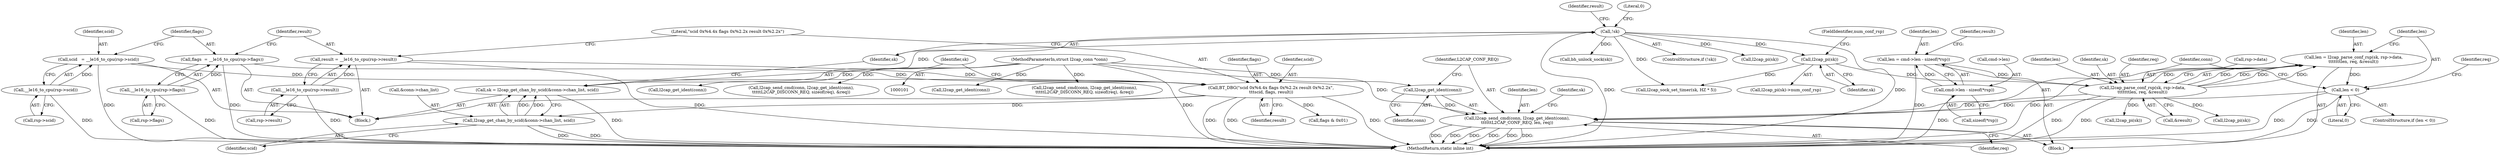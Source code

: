 digraph "0_linux_f2fcfcd670257236ebf2088bbdf26f6a8ef459fe_1@API" {
"1000225" [label="(Call,l2cap_send_cmd(conn, l2cap_get_ident(conn),\n\t\t\t\t\t\tL2CAP_CONF_REQ, len, req))"];
"1000227" [label="(Call,l2cap_get_ident(conn))"];
"1000102" [label="(MethodParameterIn,struct l2cap_conn *conn)"];
"1000192" [label="(Call,len < 0)"];
"1000180" [label="(Call,len = l2cap_parse_conf_rsp(sk, rsp->data,\n\t\t\t\t\t\t\tlen, req, &result))"];
"1000182" [label="(Call,l2cap_parse_conf_rsp(sk, rsp->data,\n\t\t\t\t\t\t\tlen, req, &result))"];
"1000161" [label="(Call,l2cap_pi(sk))"];
"1000148" [label="(Call,!sk)"];
"1000139" [label="(Call,sk = l2cap_get_chan_by_scid(&conn->chan_list, scid))"];
"1000141" [label="(Call,l2cap_get_chan_by_scid(&conn->chan_list, scid))"];
"1000134" [label="(Call,BT_DBG(\"scid 0x%4.4x flags 0x%2.2x result 0x%2.2x\",\n\t\t\tscid, flags, result))"];
"1000116" [label="(Call,scid   = __le16_to_cpu(rsp->scid))"];
"1000118" [label="(Call,__le16_to_cpu(rsp->scid))"];
"1000122" [label="(Call,flags  = __le16_to_cpu(rsp->flags))"];
"1000124" [label="(Call,__le16_to_cpu(rsp->flags))"];
"1000128" [label="(Call,result = __le16_to_cpu(rsp->result))"];
"1000130" [label="(Call,__le16_to_cpu(rsp->result))"];
"1000167" [label="(Call,len = cmd->len - sizeof(*rsp))"];
"1000169" [label="(Call,cmd->len - sizeof(*rsp))"];
"1000193" [label="(Identifier,len)"];
"1000160" [label="(Call,l2cap_pi(sk)->num_conf_rsp)"];
"1000138" [label="(Identifier,result)"];
"1000153" [label="(Identifier,result)"];
"1000228" [label="(Identifier,conn)"];
"1000151" [label="(Literal,0)"];
"1000230" [label="(Identifier,len)"];
"1000187" [label="(Identifier,len)"];
"1000124" [label="(Call,__le16_to_cpu(rsp->flags))"];
"1000225" [label="(Call,l2cap_send_cmd(conn, l2cap_get_ident(conn),\n\t\t\t\t\t\tL2CAP_CONF_REQ, len, req))"];
"1000148" [label="(Call,!sk)"];
"1000147" [label="(ControlStructure,if (!sk))"];
"1000183" [label="(Identifier,sk)"];
"1000281" [label="(Call,l2cap_get_ident(conn))"];
"1000296" [label="(Call,l2cap_pi(sk))"];
"1000290" [label="(Call,flags & 0x01)"];
"1000231" [label="(Identifier,req)"];
"1000178" [label="(Identifier,result)"];
"1000234" [label="(Call,l2cap_pi(sk))"];
"1000130" [label="(Call,__le16_to_cpu(rsp->result))"];
"1000105" [label="(Block,)"];
"1000180" [label="(Call,len = l2cap_parse_conf_rsp(sk, rsp->data,\n\t\t\t\t\t\t\tlen, req, &result))"];
"1000140" [label="(Identifier,sk)"];
"1000146" [label="(Identifier,scid)"];
"1000168" [label="(Identifier,len)"];
"1000162" [label="(Identifier,sk)"];
"1000235" [label="(Identifier,sk)"];
"1000194" [label="(Literal,0)"];
"1000116" [label="(Call,scid   = __le16_to_cpu(rsp->scid))"];
"1000122" [label="(Call,flags  = __le16_to_cpu(rsp->flags))"];
"1000215" [label="(Call,l2cap_send_cmd(conn, l2cap_get_ident(conn),\n\t\t\t\t\tL2CAP_DISCONN_REQ, sizeof(req), &req))"];
"1000129" [label="(Identifier,result)"];
"1000161" [label="(Call,l2cap_pi(sk))"];
"1000137" [label="(Identifier,flags)"];
"1000135" [label="(Literal,\"scid 0x%4.4x flags 0x%2.2x result 0x%2.2x\")"];
"1000199" [label="(Identifier,req)"];
"1000118" [label="(Call,__le16_to_cpu(rsp->scid))"];
"1000131" [label="(Call,rsp->result)"];
"1000102" [label="(MethodParameterIn,struct l2cap_conn *conn)"];
"1000136" [label="(Identifier,scid)"];
"1000227" [label="(Call,l2cap_get_ident(conn))"];
"1000188" [label="(Identifier,req)"];
"1000181" [label="(Identifier,len)"];
"1000169" [label="(Call,cmd->len - sizeof(*rsp))"];
"1000149" [label="(Identifier,sk)"];
"1000119" [label="(Call,rsp->scid)"];
"1000184" [label="(Call,rsp->data)"];
"1000142" [label="(Call,&conn->chan_list)"];
"1000139" [label="(Call,sk = l2cap_get_chan_by_scid(&conn->chan_list, scid))"];
"1000226" [label="(Identifier,conn)"];
"1000229" [label="(Identifier,L2CAP_CONF_REQ)"];
"1000117" [label="(Identifier,scid)"];
"1000217" [label="(Call,l2cap_get_ident(conn))"];
"1000163" [label="(FieldIdentifier,num_conf_rsp)"];
"1000182" [label="(Call,l2cap_parse_conf_rsp(sk, rsp->data,\n\t\t\t\t\t\t\tlen, req, &result))"];
"1000320" [label="(MethodReturn,static inline int)"];
"1000203" [label="(Call,l2cap_pi(sk))"];
"1000141" [label="(Call,l2cap_get_chan_by_scid(&conn->chan_list, scid))"];
"1000123" [label="(Identifier,flags)"];
"1000316" [label="(Call,bh_unlock_sock(sk))"];
"1000254" [label="(Call,l2cap_sock_set_timer(sk, HZ * 5))"];
"1000165" [label="(Block,)"];
"1000189" [label="(Call,&result)"];
"1000191" [label="(ControlStructure,if (len < 0))"];
"1000125" [label="(Call,rsp->flags)"];
"1000173" [label="(Call,sizeof(*rsp))"];
"1000170" [label="(Call,cmd->len)"];
"1000128" [label="(Call,result = __le16_to_cpu(rsp->result))"];
"1000167" [label="(Call,len = cmd->len - sizeof(*rsp))"];
"1000192" [label="(Call,len < 0)"];
"1000279" [label="(Call,l2cap_send_cmd(conn, l2cap_get_ident(conn),\n\t\t\t\t\tL2CAP_DISCONN_REQ, sizeof(req), &req))"];
"1000134" [label="(Call,BT_DBG(\"scid 0x%4.4x flags 0x%2.2x result 0x%2.2x\",\n\t\t\tscid, flags, result))"];
"1000225" -> "1000165"  [label="AST: "];
"1000225" -> "1000231"  [label="CFG: "];
"1000226" -> "1000225"  [label="AST: "];
"1000227" -> "1000225"  [label="AST: "];
"1000229" -> "1000225"  [label="AST: "];
"1000230" -> "1000225"  [label="AST: "];
"1000231" -> "1000225"  [label="AST: "];
"1000235" -> "1000225"  [label="CFG: "];
"1000225" -> "1000320"  [label="DDG: "];
"1000225" -> "1000320"  [label="DDG: "];
"1000225" -> "1000320"  [label="DDG: "];
"1000225" -> "1000320"  [label="DDG: "];
"1000225" -> "1000320"  [label="DDG: "];
"1000225" -> "1000320"  [label="DDG: "];
"1000227" -> "1000225"  [label="DDG: "];
"1000102" -> "1000225"  [label="DDG: "];
"1000192" -> "1000225"  [label="DDG: "];
"1000182" -> "1000225"  [label="DDG: "];
"1000227" -> "1000228"  [label="CFG: "];
"1000228" -> "1000227"  [label="AST: "];
"1000229" -> "1000227"  [label="CFG: "];
"1000102" -> "1000227"  [label="DDG: "];
"1000102" -> "1000101"  [label="AST: "];
"1000102" -> "1000320"  [label="DDG: "];
"1000102" -> "1000215"  [label="DDG: "];
"1000102" -> "1000217"  [label="DDG: "];
"1000102" -> "1000279"  [label="DDG: "];
"1000102" -> "1000281"  [label="DDG: "];
"1000192" -> "1000191"  [label="AST: "];
"1000192" -> "1000194"  [label="CFG: "];
"1000193" -> "1000192"  [label="AST: "];
"1000194" -> "1000192"  [label="AST: "];
"1000199" -> "1000192"  [label="CFG: "];
"1000226" -> "1000192"  [label="CFG: "];
"1000192" -> "1000320"  [label="DDG: "];
"1000192" -> "1000320"  [label="DDG: "];
"1000180" -> "1000192"  [label="DDG: "];
"1000180" -> "1000165"  [label="AST: "];
"1000180" -> "1000182"  [label="CFG: "];
"1000181" -> "1000180"  [label="AST: "];
"1000182" -> "1000180"  [label="AST: "];
"1000193" -> "1000180"  [label="CFG: "];
"1000180" -> "1000320"  [label="DDG: "];
"1000182" -> "1000180"  [label="DDG: "];
"1000182" -> "1000180"  [label="DDG: "];
"1000182" -> "1000180"  [label="DDG: "];
"1000182" -> "1000180"  [label="DDG: "];
"1000182" -> "1000180"  [label="DDG: "];
"1000182" -> "1000189"  [label="CFG: "];
"1000183" -> "1000182"  [label="AST: "];
"1000184" -> "1000182"  [label="AST: "];
"1000187" -> "1000182"  [label="AST: "];
"1000188" -> "1000182"  [label="AST: "];
"1000189" -> "1000182"  [label="AST: "];
"1000182" -> "1000320"  [label="DDG: "];
"1000182" -> "1000320"  [label="DDG: "];
"1000161" -> "1000182"  [label="DDG: "];
"1000167" -> "1000182"  [label="DDG: "];
"1000182" -> "1000203"  [label="DDG: "];
"1000182" -> "1000234"  [label="DDG: "];
"1000161" -> "1000160"  [label="AST: "];
"1000161" -> "1000162"  [label="CFG: "];
"1000162" -> "1000161"  [label="AST: "];
"1000163" -> "1000161"  [label="CFG: "];
"1000148" -> "1000161"  [label="DDG: "];
"1000161" -> "1000254"  [label="DDG: "];
"1000148" -> "1000147"  [label="AST: "];
"1000148" -> "1000149"  [label="CFG: "];
"1000149" -> "1000148"  [label="AST: "];
"1000151" -> "1000148"  [label="CFG: "];
"1000153" -> "1000148"  [label="CFG: "];
"1000148" -> "1000320"  [label="DDG: "];
"1000148" -> "1000320"  [label="DDG: "];
"1000139" -> "1000148"  [label="DDG: "];
"1000148" -> "1000254"  [label="DDG: "];
"1000148" -> "1000296"  [label="DDG: "];
"1000148" -> "1000316"  [label="DDG: "];
"1000139" -> "1000105"  [label="AST: "];
"1000139" -> "1000141"  [label="CFG: "];
"1000140" -> "1000139"  [label="AST: "];
"1000141" -> "1000139"  [label="AST: "];
"1000149" -> "1000139"  [label="CFG: "];
"1000139" -> "1000320"  [label="DDG: "];
"1000141" -> "1000139"  [label="DDG: "];
"1000141" -> "1000139"  [label="DDG: "];
"1000141" -> "1000146"  [label="CFG: "];
"1000142" -> "1000141"  [label="AST: "];
"1000146" -> "1000141"  [label="AST: "];
"1000141" -> "1000320"  [label="DDG: "];
"1000141" -> "1000320"  [label="DDG: "];
"1000134" -> "1000141"  [label="DDG: "];
"1000134" -> "1000105"  [label="AST: "];
"1000134" -> "1000138"  [label="CFG: "];
"1000135" -> "1000134"  [label="AST: "];
"1000136" -> "1000134"  [label="AST: "];
"1000137" -> "1000134"  [label="AST: "];
"1000138" -> "1000134"  [label="AST: "];
"1000140" -> "1000134"  [label="CFG: "];
"1000134" -> "1000320"  [label="DDG: "];
"1000134" -> "1000320"  [label="DDG: "];
"1000134" -> "1000320"  [label="DDG: "];
"1000116" -> "1000134"  [label="DDG: "];
"1000122" -> "1000134"  [label="DDG: "];
"1000128" -> "1000134"  [label="DDG: "];
"1000134" -> "1000290"  [label="DDG: "];
"1000116" -> "1000105"  [label="AST: "];
"1000116" -> "1000118"  [label="CFG: "];
"1000117" -> "1000116"  [label="AST: "];
"1000118" -> "1000116"  [label="AST: "];
"1000123" -> "1000116"  [label="CFG: "];
"1000116" -> "1000320"  [label="DDG: "];
"1000118" -> "1000116"  [label="DDG: "];
"1000118" -> "1000119"  [label="CFG: "];
"1000119" -> "1000118"  [label="AST: "];
"1000118" -> "1000320"  [label="DDG: "];
"1000122" -> "1000105"  [label="AST: "];
"1000122" -> "1000124"  [label="CFG: "];
"1000123" -> "1000122"  [label="AST: "];
"1000124" -> "1000122"  [label="AST: "];
"1000129" -> "1000122"  [label="CFG: "];
"1000122" -> "1000320"  [label="DDG: "];
"1000124" -> "1000122"  [label="DDG: "];
"1000124" -> "1000125"  [label="CFG: "];
"1000125" -> "1000124"  [label="AST: "];
"1000124" -> "1000320"  [label="DDG: "];
"1000128" -> "1000105"  [label="AST: "];
"1000128" -> "1000130"  [label="CFG: "];
"1000129" -> "1000128"  [label="AST: "];
"1000130" -> "1000128"  [label="AST: "];
"1000135" -> "1000128"  [label="CFG: "];
"1000128" -> "1000320"  [label="DDG: "];
"1000130" -> "1000128"  [label="DDG: "];
"1000130" -> "1000131"  [label="CFG: "];
"1000131" -> "1000130"  [label="AST: "];
"1000130" -> "1000320"  [label="DDG: "];
"1000167" -> "1000165"  [label="AST: "];
"1000167" -> "1000169"  [label="CFG: "];
"1000168" -> "1000167"  [label="AST: "];
"1000169" -> "1000167"  [label="AST: "];
"1000178" -> "1000167"  [label="CFG: "];
"1000167" -> "1000320"  [label="DDG: "];
"1000169" -> "1000167"  [label="DDG: "];
"1000169" -> "1000173"  [label="CFG: "];
"1000170" -> "1000169"  [label="AST: "];
"1000173" -> "1000169"  [label="AST: "];
"1000169" -> "1000320"  [label="DDG: "];
}
